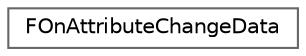 digraph "Graphical Class Hierarchy"
{
 // INTERACTIVE_SVG=YES
 // LATEX_PDF_SIZE
  bgcolor="transparent";
  edge [fontname=Helvetica,fontsize=10,labelfontname=Helvetica,labelfontsize=10];
  node [fontname=Helvetica,fontsize=10,shape=box,height=0.2,width=0.4];
  rankdir="LR";
  Node0 [id="Node000000",label="FOnAttributeChangeData",height=0.2,width=0.4,color="grey40", fillcolor="white", style="filled",URL="$dc/dfd/structFOnAttributeChangeData.html",tooltip="Temporary parameter struct used when an attribute has changed."];
}

